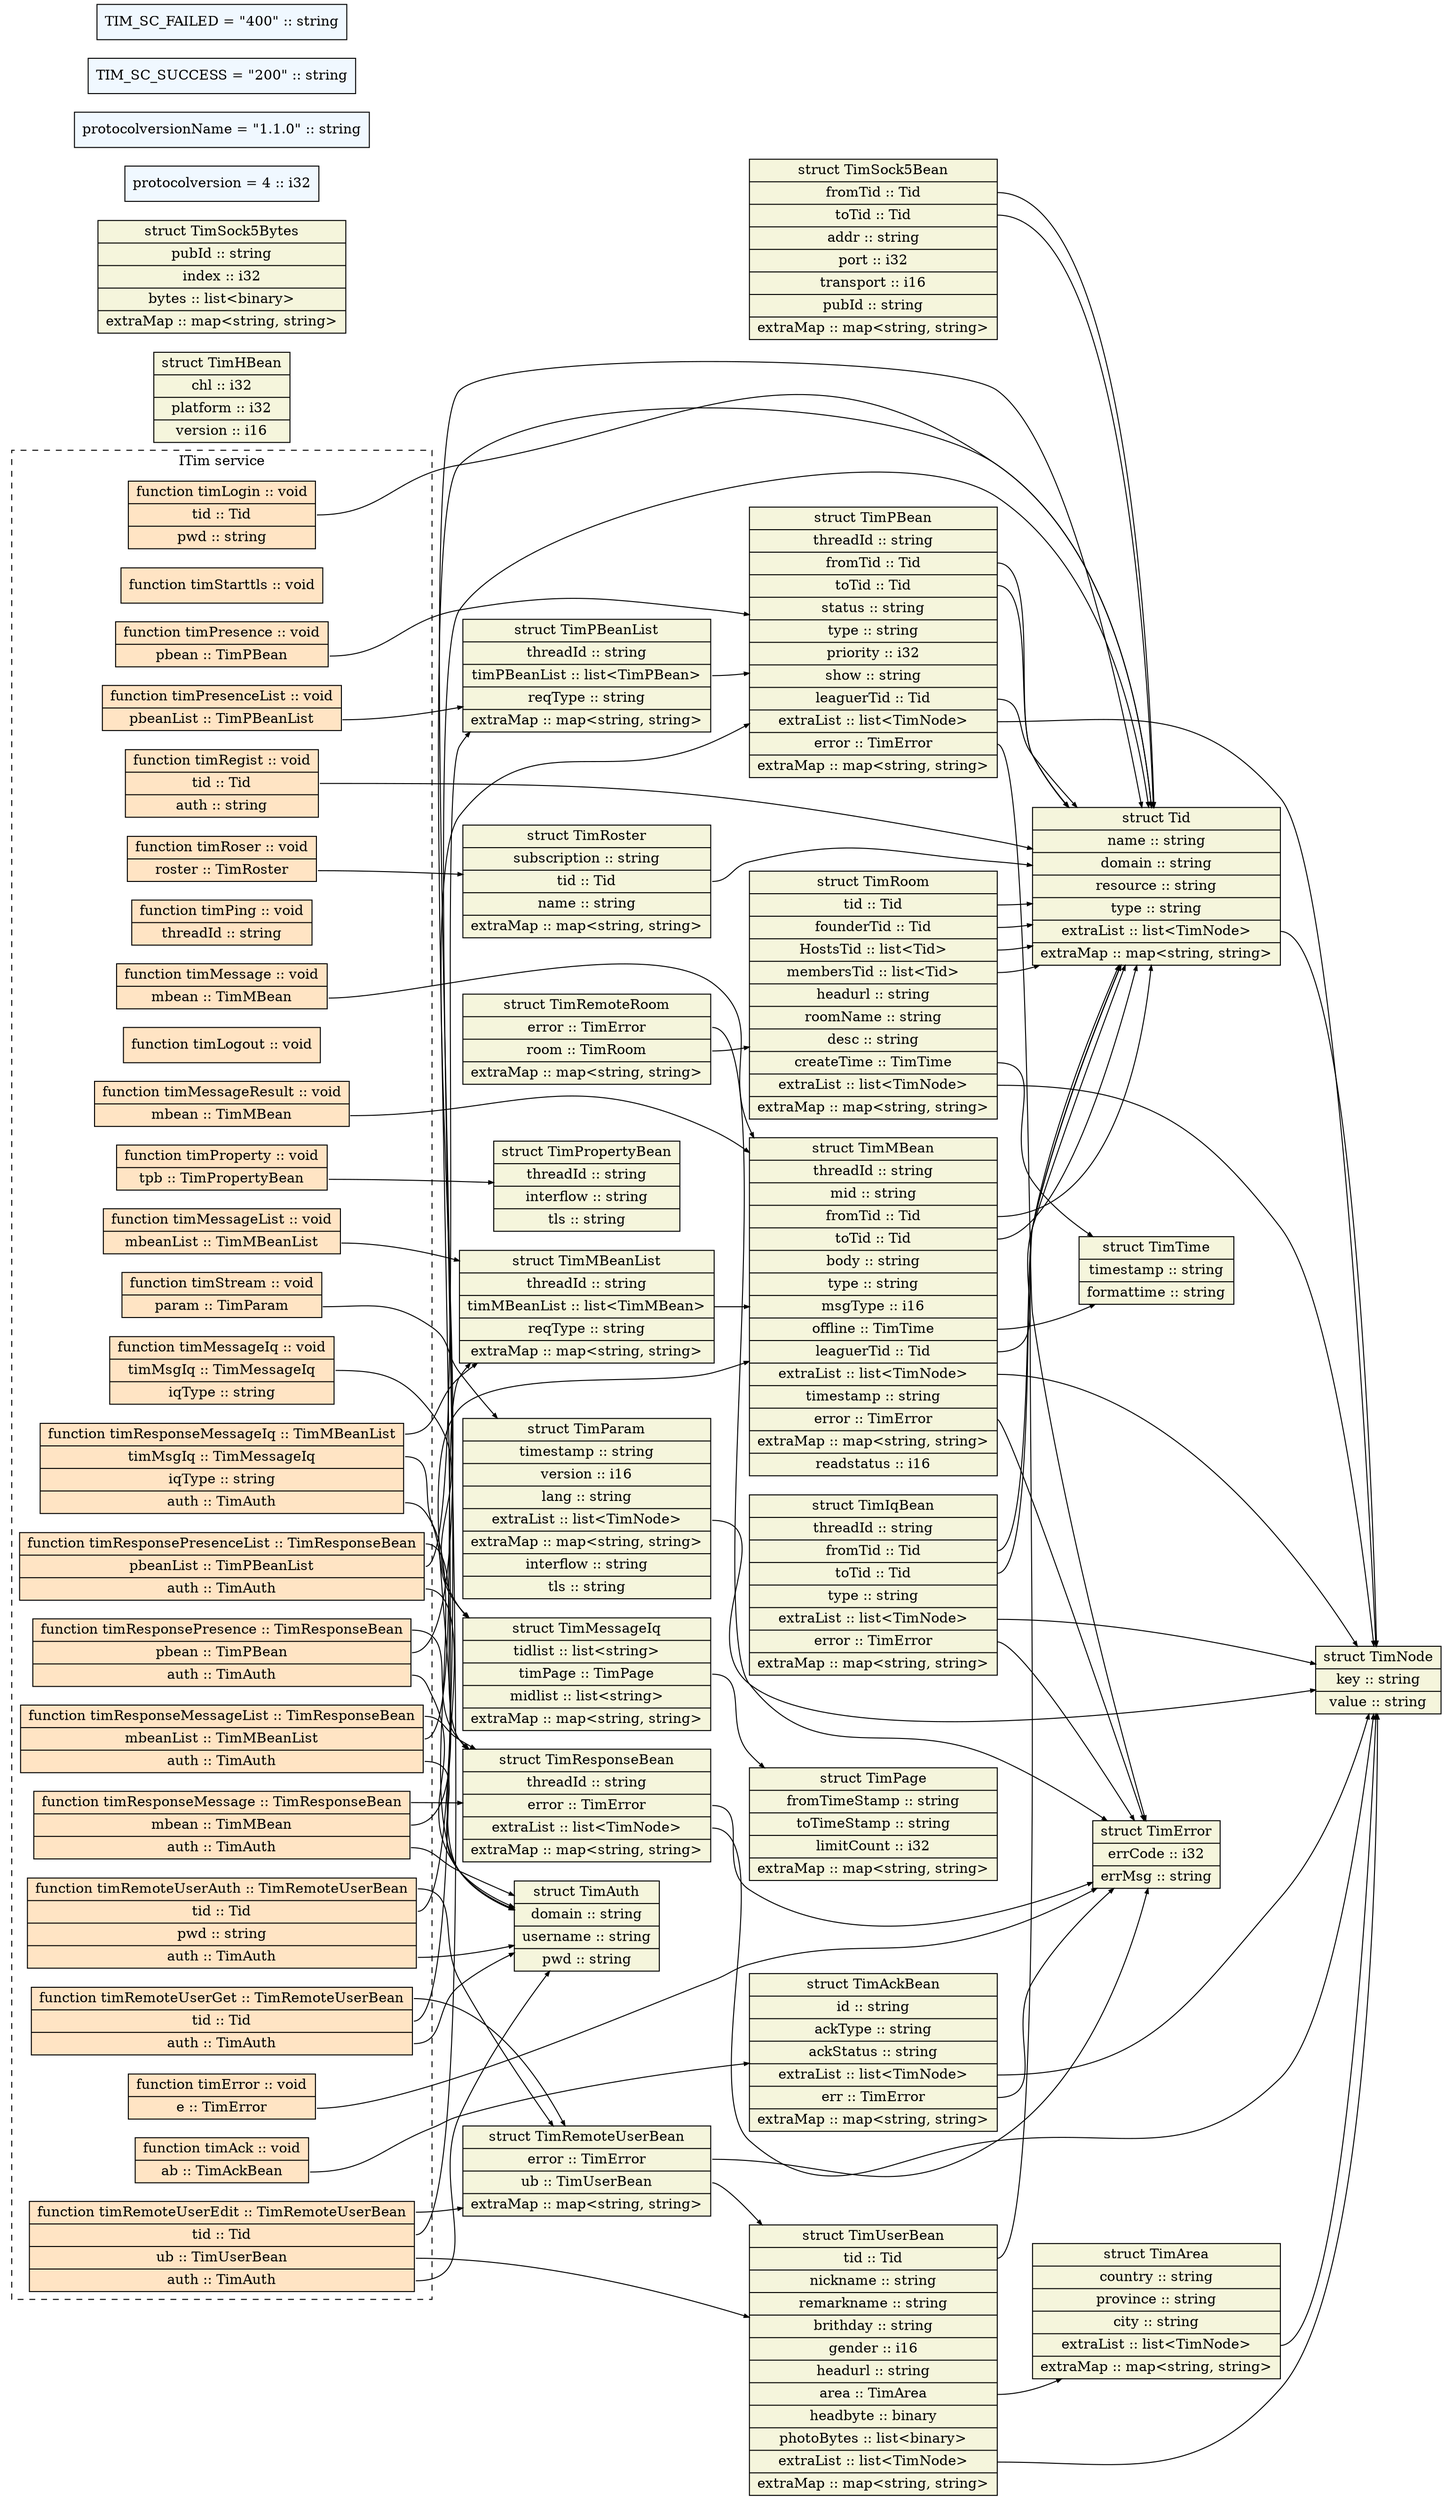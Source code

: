 digraph "tim" {
node [style=filled, shape=record];
edge [arrowsize=0.5];
rankdir=LR
node [fillcolor=beige];
TimError [label="struct TimError|<field_errCode>errCode :: i32|<field_errMsg>errMsg :: string"];
node [fillcolor=beige];
TimNode [label="struct TimNode|<field_key>key :: string|<field_value>value :: string"];
node [fillcolor=beige];
TimAckBean [label="struct TimAckBean|<field_id>id :: string|<field_ackType>ackType :: string|<field_ackStatus>ackStatus :: string|<field_extraList>extraList :: list\<TimNode\>|<field_err>err :: TimError|<field_extraMap>extraMap :: map\<string, string\>"];
node [fillcolor=beige];
TimHBean [label="struct TimHBean|<field_chl>chl :: i32|<field_platform>platform :: i32|<field_version>version :: i16"];
node [fillcolor=beige];
TimParam [label="struct TimParam|<field_timestamp>timestamp :: string|<field_version>version :: i16|<field_lang>lang :: string|<field_extraList>extraList :: list\<TimNode\>|<field_extraMap>extraMap :: map\<string, string\>|<field_interflow>interflow :: string|<field_tls>tls :: string"];
node [fillcolor=beige];
TimTime [label="struct TimTime|<field_timestamp>timestamp :: string|<field_formattime>formattime :: string"];
node [fillcolor=beige];
TimArea [label="struct TimArea|<field_country>country :: string|<field_province>province :: string|<field_city>city :: string|<field_extraList>extraList :: list\<TimNode\>|<field_extraMap>extraMap :: map\<string, string\>"];
node [fillcolor=beige];
Tid [label="struct Tid|<field_name>name :: string|<field_domain>domain :: string|<field_resource>resource :: string|<field_type>type :: string|<field_extraList>extraList :: list\<TimNode\>|<field_extraMap>extraMap :: map\<string, string\>"];
node [fillcolor=beige];
TimUserBean [label="struct TimUserBean|<field_tid>tid :: Tid|<field_nickname>nickname :: string|<field_remarkname>remarkname :: string|<field_brithday>brithday :: string|<field_gender>gender :: i16|<field_headurl>headurl :: string|<field_area>area :: TimArea|<field_headbyte>headbyte :: binary|<field_photoBytes>photoBytes :: list\<binary\>|<field_extraList>extraList :: list\<TimNode\>|<field_extraMap>extraMap :: map\<string, string\>"];
node [fillcolor=beige];
TimRoom [label="struct TimRoom|<field_tid>tid :: Tid|<field_founderTid>founderTid :: Tid|<field_HostsTid>HostsTid :: list\<Tid\>|<field_membersTid>membersTid :: list\<Tid\>|<field_headurl>headurl :: string|<field_roomName>roomName :: string|<field_desc>desc :: string|<field_createTime>createTime :: TimTime|<field_extraList>extraList :: list\<TimNode\>|<field_extraMap>extraMap :: map\<string, string\>"];
node [fillcolor=beige];
TimPBean [label="struct TimPBean|<field_threadId>threadId :: string|<field_fromTid>fromTid :: Tid|<field_toTid>toTid :: Tid|<field_status>status :: string|<field_type>type :: string|<field_priority>priority :: i32|<field_show>show :: string|<field_leaguerTid>leaguerTid :: Tid|<field_extraList>extraList :: list\<TimNode\>|<field_error>error :: TimError|<field_extraMap>extraMap :: map\<string, string\>"];
node [fillcolor=beige];
TimMBean [label="struct TimMBean|<field_threadId>threadId :: string|<field_mid>mid :: string|<field_fromTid>fromTid :: Tid|<field_toTid>toTid :: Tid|<field_body>body :: string|<field_type>type :: string|<field_msgType>msgType :: i16|<field_offline>offline :: TimTime|<field_leaguerTid>leaguerTid :: Tid|<field_extraList>extraList :: list\<TimNode\>|<field_timestamp>timestamp :: string|<field_error>error :: TimError|<field_extraMap>extraMap :: map\<string, string\>|<field_readstatus>readstatus :: i16"];
node [fillcolor=beige];
TimIqBean [label="struct TimIqBean|<field_threadId>threadId :: string|<field_fromTid>fromTid :: Tid|<field_toTid>toTid :: Tid|<field_type>type :: string|<field_extraList>extraList :: list\<TimNode\>|<field_error>error :: TimError|<field_extraMap>extraMap :: map\<string, string\>"];
node [fillcolor=beige];
TimRoster [label="struct TimRoster|<field_subscription>subscription :: string|<field_tid>tid :: Tid|<field_name>name :: string|<field_extraMap>extraMap :: map\<string, string\>"];
node [fillcolor=beige];
TimRemoteUserBean [label="struct TimRemoteUserBean|<field_error>error :: TimError|<field_ub>ub :: TimUserBean|<field_extraMap>extraMap :: map\<string, string\>"];
node [fillcolor=beige];
TimRemoteRoom [label="struct TimRemoteRoom|<field_error>error :: TimError|<field_room>room :: TimRoom|<field_extraMap>extraMap :: map\<string, string\>"];
node [fillcolor=beige];
TimResponseBean [label="struct TimResponseBean|<field_threadId>threadId :: string|<field_error>error :: TimError|<field_extraList>extraList :: list\<TimNode\>|<field_extraMap>extraMap :: map\<string, string\>"];
node [fillcolor=beige];
TimSock5Bean [label="struct TimSock5Bean|<field_fromTid>fromTid :: Tid|<field_toTid>toTid :: Tid|<field_addr>addr :: string|<field_port>port :: i32|<field_transport>transport :: i16|<field_pubId>pubId :: string|<field_extraMap>extraMap :: map\<string, string\>"];
node [fillcolor=beige];
TimSock5Bytes [label="struct TimSock5Bytes|<field_pubId>pubId :: string|<field_index>index :: i32|<field_bytes>bytes :: list\<binary\>|<field_extraMap>extraMap :: map\<string, string\>"];
node [fillcolor=beige];
TimPage [label="struct TimPage|<field_fromTimeStamp>fromTimeStamp :: string|<field_toTimeStamp>toTimeStamp :: string|<field_limitCount>limitCount :: i32|<field_extraMap>extraMap :: map\<string, string\>"];
node [fillcolor=beige];
TimMessageIq [label="struct TimMessageIq|<field_tidlist>tidlist :: list\<string\>|<field_timPage>timPage :: TimPage|<field_midlist>midlist :: list\<string\>|<field_extraMap>extraMap :: map\<string, string\>"];
node [fillcolor=beige];
TimAuth [label="struct TimAuth|<field_domain>domain :: string|<field_username>username :: string|<field_pwd>pwd :: string"];
node [fillcolor=beige];
TimMBeanList [label="struct TimMBeanList|<field_threadId>threadId :: string|<field_timMBeanList>timMBeanList :: list\<TimMBean\>|<field_reqType>reqType :: string|<field_extraMap>extraMap :: map\<string, string\>"];
node [fillcolor=beige];
TimPBeanList [label="struct TimPBeanList|<field_threadId>threadId :: string|<field_timPBeanList>timPBeanList :: list\<TimPBean\>|<field_reqType>reqType :: string|<field_extraMap>extraMap :: map\<string, string\>"];
node [fillcolor=beige];
TimPropertyBean [label="struct TimPropertyBean|<field_threadId>threadId :: string|<field_interflow>interflow :: string|<field_tls>tls :: string"];
node [fillcolor=aliceblue];
const_protocolversion [label="protocolversion = 4 :: i32"];
node [fillcolor=aliceblue];
const_protocolversionName [label="protocolversionName = \"1.1.0\" :: string"];
node [fillcolor=aliceblue];
const_TIM_SC_SUCCESS [label="TIM_SC_SUCCESS = \"200\" :: string"];
node [fillcolor=aliceblue];
const_TIM_SC_FAILED [label="TIM_SC_FAILED = \"400\" :: string"];
subgraph cluster_ITim {
node [fillcolor=bisque];
style=dashed;
label = "ITim service";
function_ITimtimStream[label="<return_type>function timStream :: void|<param_param>param :: TimParam"];
function_ITimtimStarttls[label="<return_type>function timStarttls :: void"];
function_ITimtimLogin[label="<return_type>function timLogin :: void|<param_tid>tid :: Tid|<param_pwd>pwd :: string"];
function_ITimtimAck[label="<return_type>function timAck :: void|<param_ab>ab :: TimAckBean"];
function_ITimtimPresence[label="<return_type>function timPresence :: void|<param_pbean>pbean :: TimPBean"];
function_ITimtimMessage[label="<return_type>function timMessage :: void|<param_mbean>mbean :: TimMBean"];
function_ITimtimPing[label="<return_type>function timPing :: void|<param_threadId>threadId :: string"];
function_ITimtimError[label="<return_type>function timError :: void|<param_e>e :: TimError"];
function_ITimtimLogout[label="<return_type>function timLogout :: void"];
function_ITimtimRegist[label="<return_type>function timRegist :: void|<param_tid>tid :: Tid|<param_auth>auth :: string"];
function_ITimtimRoser[label="<return_type>function timRoser :: void|<param_roster>roster :: TimRoster"];
function_ITimtimMessageList[label="<return_type>function timMessageList :: void|<param_mbeanList>mbeanList :: TimMBeanList"];
function_ITimtimPresenceList[label="<return_type>function timPresenceList :: void|<param_pbeanList>pbeanList :: TimPBeanList"];
function_ITimtimMessageIq[label="<return_type>function timMessageIq :: void|<param_timMsgIq>timMsgIq :: TimMessageIq|<param_iqType>iqType :: string"];
function_ITimtimMessageResult[label="<return_type>function timMessageResult :: void|<param_mbean>mbean :: TimMBean"];
function_ITimtimProperty[label="<return_type>function timProperty :: void|<param_tpb>tpb :: TimPropertyBean"];
function_ITimtimRemoteUserAuth[label="<return_type>function timRemoteUserAuth :: TimRemoteUserBean|<param_tid>tid :: Tid|<param_pwd>pwd :: string|<param_auth>auth :: TimAuth"];
function_ITimtimRemoteUserGet[label="<return_type>function timRemoteUserGet :: TimRemoteUserBean|<param_tid>tid :: Tid|<param_auth>auth :: TimAuth"];
function_ITimtimRemoteUserEdit[label="<return_type>function timRemoteUserEdit :: TimRemoteUserBean|<param_tid>tid :: Tid|<param_ub>ub :: TimUserBean|<param_auth>auth :: TimAuth"];
function_ITimtimResponsePresence[label="<return_type>function timResponsePresence :: TimResponseBean|<param_pbean>pbean :: TimPBean|<param_auth>auth :: TimAuth"];
function_ITimtimResponseMessage[label="<return_type>function timResponseMessage :: TimResponseBean|<param_mbean>mbean :: TimMBean|<param_auth>auth :: TimAuth"];
function_ITimtimResponseMessageIq[label="<return_type>function timResponseMessageIq :: TimMBeanList|<param_timMsgIq>timMsgIq :: TimMessageIq|<param_iqType>iqType :: string|<param_auth>auth :: TimAuth"];
function_ITimtimResponsePresenceList[label="<return_type>function timResponsePresenceList :: TimResponseBean|<param_pbeanList>pbeanList :: TimPBeanList|<param_auth>auth :: TimAuth"];
function_ITimtimResponseMessageList[label="<return_type>function timResponseMessageList :: TimResponseBean|<param_mbeanList>mbeanList :: TimMBeanList|<param_auth>auth :: TimAuth"];
 }
TimAckBean:field_extraList -> TimNode
TimAckBean:field_err -> TimError
TimParam:field_extraList -> TimNode
TimArea:field_extraList -> TimNode
Tid:field_extraList -> TimNode
TimUserBean:field_tid -> Tid
TimUserBean:field_area -> TimArea
TimUserBean:field_extraList -> TimNode
TimRoom:field_tid -> Tid
TimRoom:field_founderTid -> Tid
TimRoom:field_HostsTid -> Tid
TimRoom:field_membersTid -> Tid
TimRoom:field_createTime -> TimTime
TimRoom:field_extraList -> TimNode
TimPBean:field_fromTid -> Tid
TimPBean:field_toTid -> Tid
TimPBean:field_leaguerTid -> Tid
TimPBean:field_extraList -> TimNode
TimPBean:field_error -> TimError
TimMBean:field_fromTid -> Tid
TimMBean:field_toTid -> Tid
TimMBean:field_offline -> TimTime
TimMBean:field_leaguerTid -> Tid
TimMBean:field_extraList -> TimNode
TimMBean:field_error -> TimError
TimIqBean:field_fromTid -> Tid
TimIqBean:field_toTid -> Tid
TimIqBean:field_extraList -> TimNode
TimIqBean:field_error -> TimError
TimRoster:field_tid -> Tid
TimRemoteUserBean:field_error -> TimError
TimRemoteUserBean:field_ub -> TimUserBean
TimRemoteRoom:field_error -> TimError
TimRemoteRoom:field_room -> TimRoom
TimResponseBean:field_error -> TimError
TimResponseBean:field_extraList -> TimNode
TimSock5Bean:field_fromTid -> Tid
TimSock5Bean:field_toTid -> Tid
TimMessageIq:field_timPage -> TimPage
TimMBeanList:field_timMBeanList -> TimMBean
TimPBeanList:field_timPBeanList -> TimPBean
function_ITimtimStream:param_param -> TimParam
function_ITimtimLogin:param_tid -> Tid
function_ITimtimAck:param_ab -> TimAckBean
function_ITimtimPresence:param_pbean -> TimPBean
function_ITimtimMessage:param_mbean -> TimMBean
function_ITimtimError:param_e -> TimError
function_ITimtimRegist:param_tid -> Tid
function_ITimtimRoser:param_roster -> TimRoster
function_ITimtimMessageList:param_mbeanList -> TimMBeanList
function_ITimtimPresenceList:param_pbeanList -> TimPBeanList
function_ITimtimMessageIq:param_timMsgIq -> TimMessageIq
function_ITimtimMessageResult:param_mbean -> TimMBean
function_ITimtimProperty:param_tpb -> TimPropertyBean
function_ITimtimRemoteUserAuth:return_type -> TimRemoteUserBean
function_ITimtimRemoteUserAuth:param_tid -> Tid
function_ITimtimRemoteUserAuth:param_auth -> TimAuth
function_ITimtimRemoteUserGet:return_type -> TimRemoteUserBean
function_ITimtimRemoteUserGet:param_tid -> Tid
function_ITimtimRemoteUserGet:param_auth -> TimAuth
function_ITimtimRemoteUserEdit:return_type -> TimRemoteUserBean
function_ITimtimRemoteUserEdit:param_tid -> Tid
function_ITimtimRemoteUserEdit:param_ub -> TimUserBean
function_ITimtimRemoteUserEdit:param_auth -> TimAuth
function_ITimtimResponsePresence:return_type -> TimResponseBean
function_ITimtimResponsePresence:param_pbean -> TimPBean
function_ITimtimResponsePresence:param_auth -> TimAuth
function_ITimtimResponseMessage:return_type -> TimResponseBean
function_ITimtimResponseMessage:param_mbean -> TimMBean
function_ITimtimResponseMessage:param_auth -> TimAuth
function_ITimtimResponseMessageIq:return_type -> TimMBeanList
function_ITimtimResponseMessageIq:param_timMsgIq -> TimMessageIq
function_ITimtimResponseMessageIq:param_auth -> TimAuth
function_ITimtimResponsePresenceList:return_type -> TimResponseBean
function_ITimtimResponsePresenceList:param_pbeanList -> TimPBeanList
function_ITimtimResponsePresenceList:param_auth -> TimAuth
function_ITimtimResponseMessageList:return_type -> TimResponseBean
function_ITimtimResponseMessageList:param_mbeanList -> TimMBeanList
function_ITimtimResponseMessageList:param_auth -> TimAuth
}
